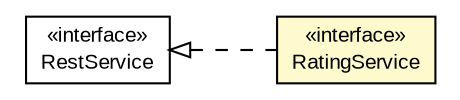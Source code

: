 #!/usr/local/bin/dot
#
# Class diagram 
# Generated by UMLGraph version R5_6-24-gf6e263 (http://www.umlgraph.org/)
#

digraph G {
	edge [fontname="arial",fontsize=10,labelfontname="arial",labelfontsize=10];
	node [fontname="arial",fontsize=10,shape=plaintext];
	nodesep=0.25;
	ranksep=0.5;
	rankdir=LR;
	// com.gwtplatform.dispatch.rest.shared.RestService
	c428969 [label=<<table title="com.gwtplatform.dispatch.rest.shared.RestService" border="0" cellborder="1" cellspacing="0" cellpadding="2" port="p" href="../../../dispatch/rest/shared/RestService.html">
		<tr><td><table border="0" cellspacing="0" cellpadding="1">
<tr><td align="center" balign="center"> &#171;interface&#187; </td></tr>
<tr><td align="center" balign="center"> RestService </td></tr>
		</table></td></tr>
		</table>>, URL="../../../dispatch/rest/shared/RestService.html", fontname="arial", fontcolor="black", fontsize=10.0];
	// com.gwtplatform.carstore.client.rest.RatingService
	c429257 [label=<<table title="com.gwtplatform.carstore.client.rest.RatingService" border="0" cellborder="1" cellspacing="0" cellpadding="2" port="p" bgcolor="lemonChiffon" href="./RatingService.html">
		<tr><td><table border="0" cellspacing="0" cellpadding="1">
<tr><td align="center" balign="center"> &#171;interface&#187; </td></tr>
<tr><td align="center" balign="center"> RatingService </td></tr>
		</table></td></tr>
		</table>>, URL="./RatingService.html", fontname="arial", fontcolor="black", fontsize=10.0];
	//com.gwtplatform.carstore.client.rest.RatingService implements com.gwtplatform.dispatch.rest.shared.RestService
	c428969:p -> c429257:p [dir=back,arrowtail=empty,style=dashed];
}

